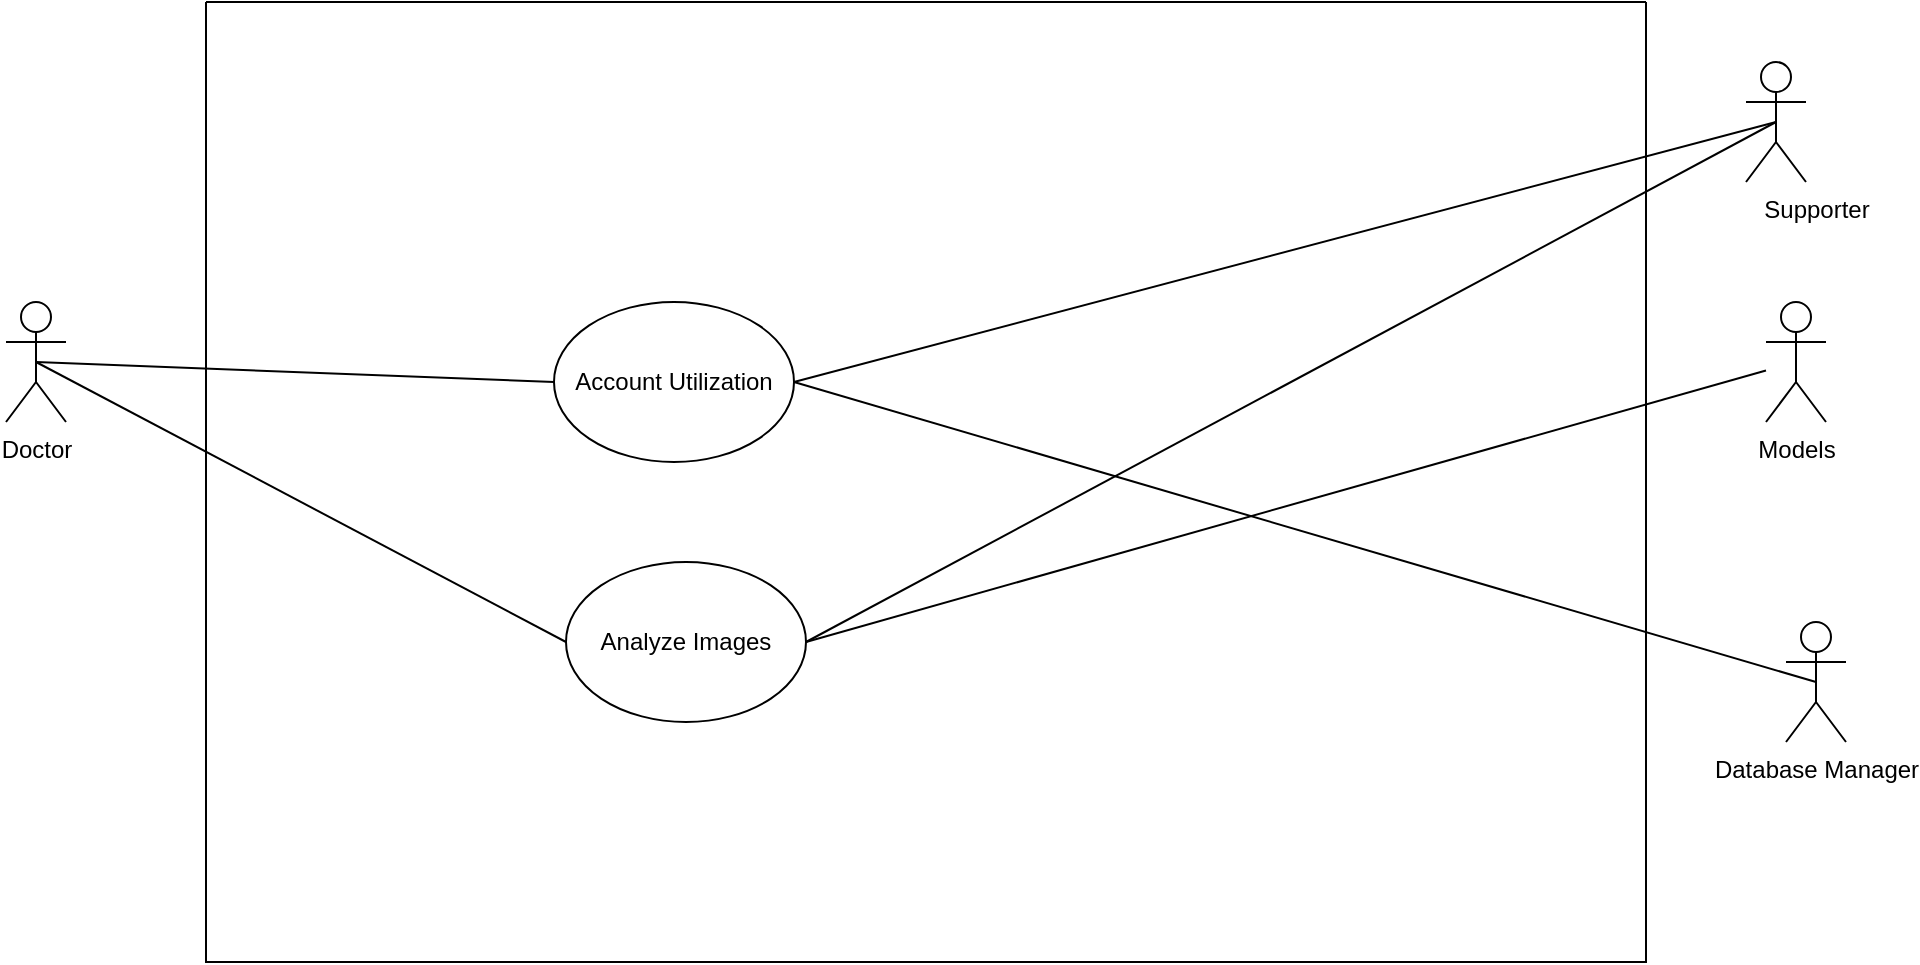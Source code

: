 <mxfile version="25.0.3">
  <diagram name="Trang-1" id="3ZBCGM8lfFXNUusbrkyf">
    <mxGraphModel grid="1" page="1" gridSize="10" guides="1" tooltips="1" connect="1" arrows="1" fold="1" pageScale="1" pageWidth="827" pageHeight="1169" math="0" shadow="0">
      <root>
        <mxCell id="0" />
        <mxCell id="1" parent="0" />
        <mxCell id="0xp_UW0WkmmRXZUEv-k4-1" value="Doctor" style="shape=umlActor;verticalLabelPosition=bottom;verticalAlign=top;html=1;outlineConnect=0;" vertex="1" parent="1">
          <mxGeometry x="80" y="180" width="30" height="60" as="geometry" />
        </mxCell>
        <mxCell id="0xp_UW0WkmmRXZUEv-k4-2" value="" style="swimlane;startSize=0;" vertex="1" parent="1">
          <mxGeometry x="180" y="30" width="720" height="480" as="geometry" />
        </mxCell>
        <mxCell id="0xp_UW0WkmmRXZUEv-k4-6" value="Analyze Images" style="ellipse;whiteSpace=wrap;html=1;" vertex="1" parent="0xp_UW0WkmmRXZUEv-k4-2">
          <mxGeometry x="180" y="280" width="120" height="80" as="geometry" />
        </mxCell>
        <mxCell id="0xp_UW0WkmmRXZUEv-k4-7" value="Account Utilization" style="ellipse;whiteSpace=wrap;html=1;" vertex="1" parent="0xp_UW0WkmmRXZUEv-k4-2">
          <mxGeometry x="174" y="150" width="120" height="80" as="geometry" />
        </mxCell>
        <mxCell id="0xp_UW0WkmmRXZUEv-k4-3" value="Models" style="shape=umlActor;verticalLabelPosition=bottom;verticalAlign=top;html=1;outlineConnect=0;" vertex="1" parent="1">
          <mxGeometry x="960" y="180" width="30" height="60" as="geometry" />
        </mxCell>
        <mxCell id="0xp_UW0WkmmRXZUEv-k4-4" value="Database Manager" style="shape=umlActor;verticalLabelPosition=bottom;verticalAlign=top;html=1;outlineConnect=0;" vertex="1" parent="1">
          <mxGeometry x="970" y="340" width="30" height="60" as="geometry" />
        </mxCell>
        <mxCell id="0xp_UW0WkmmRXZUEv-k4-5" value="&lt;blockquote style=&quot;margin: 0 0 0 40px; border: none; padding: 0px;&quot;&gt;Supporter&lt;/blockquote&gt;" style="shape=umlActor;verticalLabelPosition=bottom;verticalAlign=top;html=1;outlineConnect=0;" vertex="1" parent="1">
          <mxGeometry x="950" y="60" width="30" height="60" as="geometry" />
        </mxCell>
        <mxCell id="0xp_UW0WkmmRXZUEv-k4-8" value="" style="endArrow=none;html=1;rounded=0;exitX=0.5;exitY=0.5;exitDx=0;exitDy=0;exitPerimeter=0;entryX=0;entryY=0.5;entryDx=0;entryDy=0;" edge="1" parent="1" source="0xp_UW0WkmmRXZUEv-k4-1" target="0xp_UW0WkmmRXZUEv-k4-6">
          <mxGeometry width="50" height="50" relative="1" as="geometry">
            <mxPoint x="420" y="320" as="sourcePoint" />
            <mxPoint x="470" y="270" as="targetPoint" />
          </mxGeometry>
        </mxCell>
        <mxCell id="0xp_UW0WkmmRXZUEv-k4-9" value="" style="endArrow=none;html=1;rounded=0;exitX=1;exitY=0.5;exitDx=0;exitDy=0;" edge="1" parent="1" source="0xp_UW0WkmmRXZUEv-k4-6" target="0xp_UW0WkmmRXZUEv-k4-3">
          <mxGeometry width="50" height="50" relative="1" as="geometry">
            <mxPoint x="420" y="320" as="sourcePoint" />
            <mxPoint x="470" y="270" as="targetPoint" />
          </mxGeometry>
        </mxCell>
        <mxCell id="0xp_UW0WkmmRXZUEv-k4-10" value="" style="endArrow=none;html=1;rounded=0;entryX=0.5;entryY=0.5;entryDx=0;entryDy=0;entryPerimeter=0;exitX=1;exitY=0.5;exitDx=0;exitDy=0;" edge="1" parent="1" source="0xp_UW0WkmmRXZUEv-k4-6" target="0xp_UW0WkmmRXZUEv-k4-5">
          <mxGeometry width="50" height="50" relative="1" as="geometry">
            <mxPoint x="420" y="320" as="sourcePoint" />
            <mxPoint x="470" y="270" as="targetPoint" />
          </mxGeometry>
        </mxCell>
        <mxCell id="0xp_UW0WkmmRXZUEv-k4-11" value="" style="endArrow=none;html=1;rounded=0;entryX=0.5;entryY=0.5;entryDx=0;entryDy=0;entryPerimeter=0;exitX=1;exitY=0.5;exitDx=0;exitDy=0;" edge="1" parent="1" source="0xp_UW0WkmmRXZUEv-k4-7" target="0xp_UW0WkmmRXZUEv-k4-4">
          <mxGeometry width="50" height="50" relative="1" as="geometry">
            <mxPoint x="420" y="320" as="sourcePoint" />
            <mxPoint x="470" y="270" as="targetPoint" />
          </mxGeometry>
        </mxCell>
        <mxCell id="0xp_UW0WkmmRXZUEv-k4-12" value="" style="endArrow=none;html=1;rounded=0;entryX=0.5;entryY=0.5;entryDx=0;entryDy=0;entryPerimeter=0;exitX=1;exitY=0.5;exitDx=0;exitDy=0;" edge="1" parent="1" source="0xp_UW0WkmmRXZUEv-k4-7" target="0xp_UW0WkmmRXZUEv-k4-5">
          <mxGeometry width="50" height="50" relative="1" as="geometry">
            <mxPoint x="420" y="320" as="sourcePoint" />
            <mxPoint x="470" y="270" as="targetPoint" />
          </mxGeometry>
        </mxCell>
        <mxCell id="0xp_UW0WkmmRXZUEv-k4-13" value="" style="endArrow=none;html=1;rounded=0;entryX=0;entryY=0.5;entryDx=0;entryDy=0;exitX=0.5;exitY=0.5;exitDx=0;exitDy=0;exitPerimeter=0;" edge="1" parent="1" source="0xp_UW0WkmmRXZUEv-k4-1" target="0xp_UW0WkmmRXZUEv-k4-7">
          <mxGeometry width="50" height="50" relative="1" as="geometry">
            <mxPoint x="420" y="320" as="sourcePoint" />
            <mxPoint x="470" y="270" as="targetPoint" />
          </mxGeometry>
        </mxCell>
      </root>
    </mxGraphModel>
  </diagram>
</mxfile>
